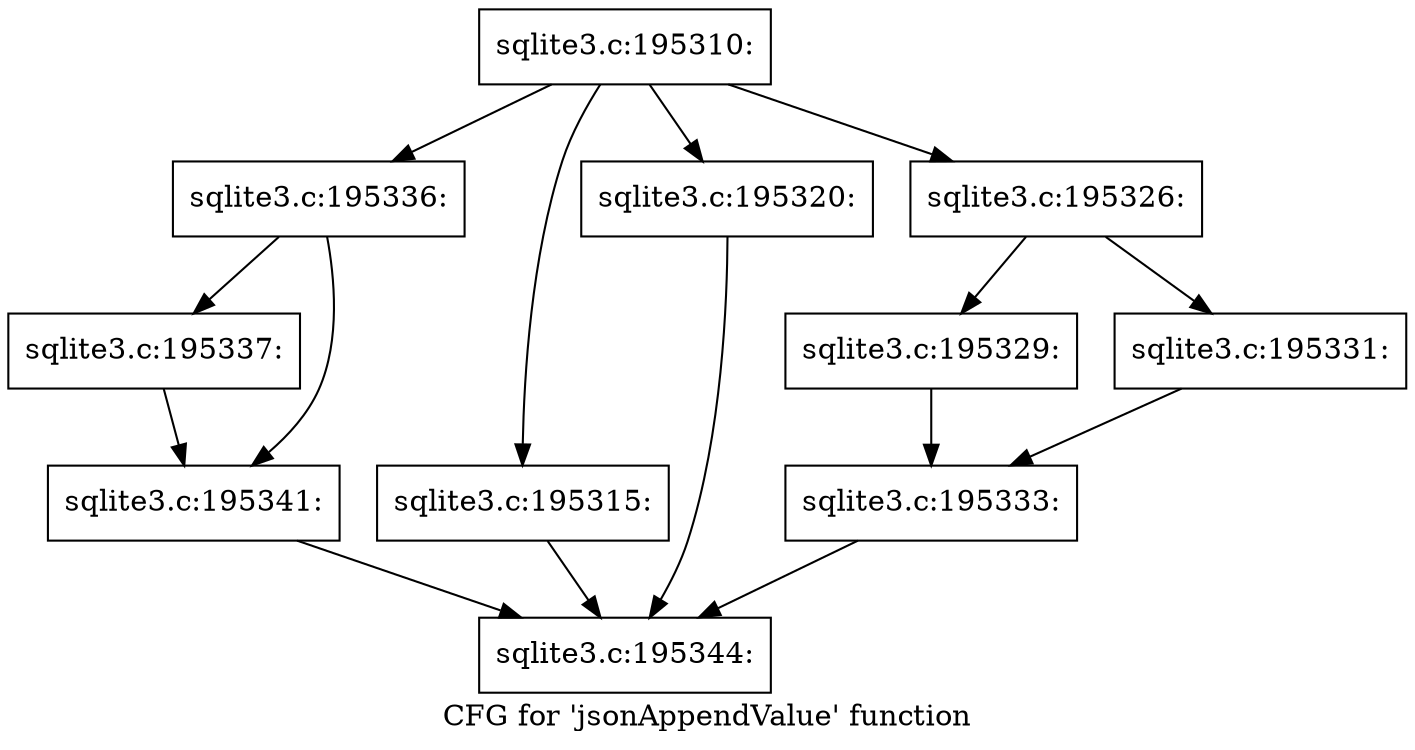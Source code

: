 digraph "CFG for 'jsonAppendValue' function" {
	label="CFG for 'jsonAppendValue' function";

	Node0x55c0fa844000 [shape=record,label="{sqlite3.c:195310:}"];
	Node0x55c0fa844000 -> Node0x55c0fa851410;
	Node0x55c0fa844000 -> Node0x55c0fa8517f0;
	Node0x55c0fa844000 -> Node0x55c0fa851ae0;
	Node0x55c0fa844000 -> Node0x55c0fa852960;
	Node0x55c0fa8517f0 [shape=record,label="{sqlite3.c:195315:}"];
	Node0x55c0fa8517f0 -> Node0x55c0fa8508a0;
	Node0x55c0fa851ae0 [shape=record,label="{sqlite3.c:195320:}"];
	Node0x55c0fa851ae0 -> Node0x55c0fa8508a0;
	Node0x55c0fa852960 [shape=record,label="{sqlite3.c:195326:}"];
	Node0x55c0fa852960 -> Node0x55c0fa853500;
	Node0x55c0fa852960 -> Node0x55c0fa8535a0;
	Node0x55c0fa853500 [shape=record,label="{sqlite3.c:195329:}"];
	Node0x55c0fa853500 -> Node0x55c0fa853550;
	Node0x55c0fa8535a0 [shape=record,label="{sqlite3.c:195331:}"];
	Node0x55c0fa8535a0 -> Node0x55c0fa853550;
	Node0x55c0fa853550 [shape=record,label="{sqlite3.c:195333:}"];
	Node0x55c0fa853550 -> Node0x55c0fa8508a0;
	Node0x55c0fa851410 [shape=record,label="{sqlite3.c:195336:}"];
	Node0x55c0fa851410 -> Node0x55c0fa8543a0;
	Node0x55c0fa851410 -> Node0x55c0fa8543f0;
	Node0x55c0fa8543a0 [shape=record,label="{sqlite3.c:195337:}"];
	Node0x55c0fa8543a0 -> Node0x55c0fa8543f0;
	Node0x55c0fa8543f0 [shape=record,label="{sqlite3.c:195341:}"];
	Node0x55c0fa8543f0 -> Node0x55c0fa8508a0;
	Node0x55c0fa8508a0 [shape=record,label="{sqlite3.c:195344:}"];
}
